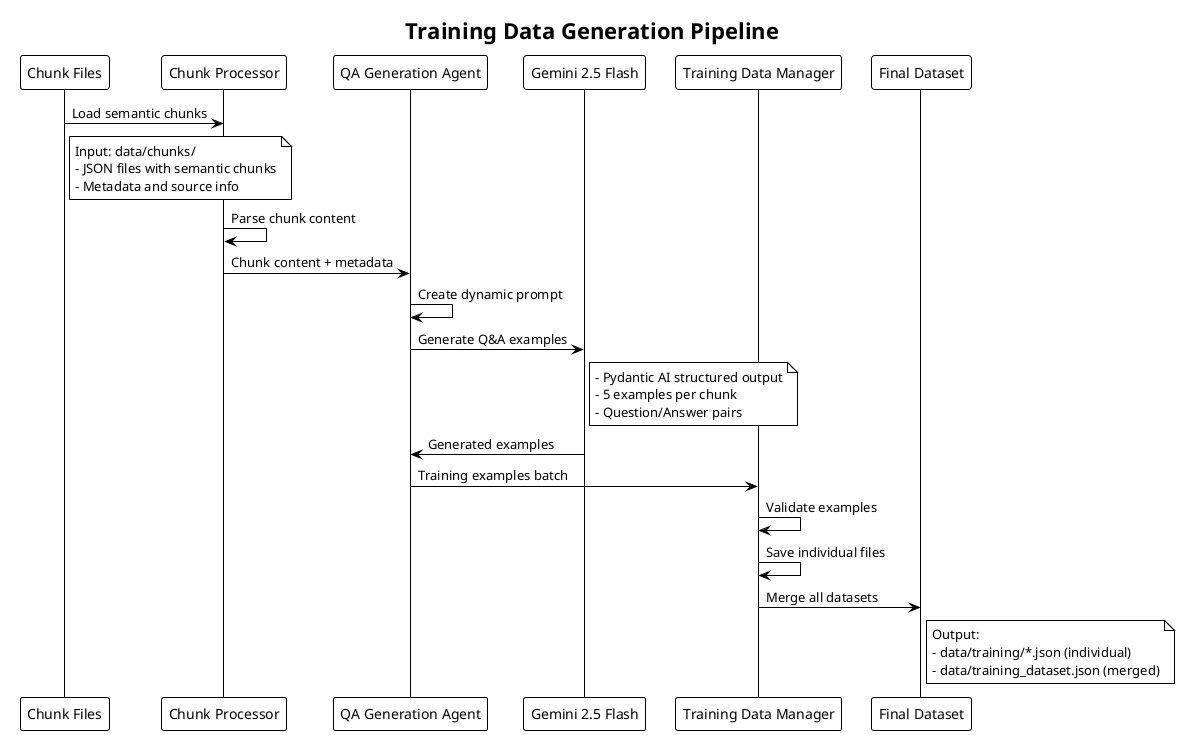@startuml Training_Data_Generation
!theme plain
title Training Data Generation Pipeline

participant "Chunk Files" as CF
participant "Chunk Processor" as CP
participant "QA Generation Agent" as QA
participant "Gemini 2.5 Flash" as GM
participant "Training Data Manager" as TM
participant "Final Dataset" as FD

CF -> CP: Load semantic chunks
note right of CF
  Input: data/chunks/
  - JSON files with semantic chunks
  - Metadata and source info
end note

CP -> CP: Parse chunk content
CP -> QA: Chunk content + metadata

QA -> QA: Create dynamic prompt
QA -> GM: Generate Q&A examples
note right of GM
  - Pydantic AI structured output
  - 5 examples per chunk
  - Question/Answer pairs
end note

GM -> QA: Generated examples
QA -> TM: Training examples batch

TM -> TM: Validate examples
TM -> TM: Save individual files
TM -> FD: Merge all datasets

note right of FD
  Output: 
  - data/training/*.json (individual)
  - data/training_dataset.json (merged)
end note

@enduml